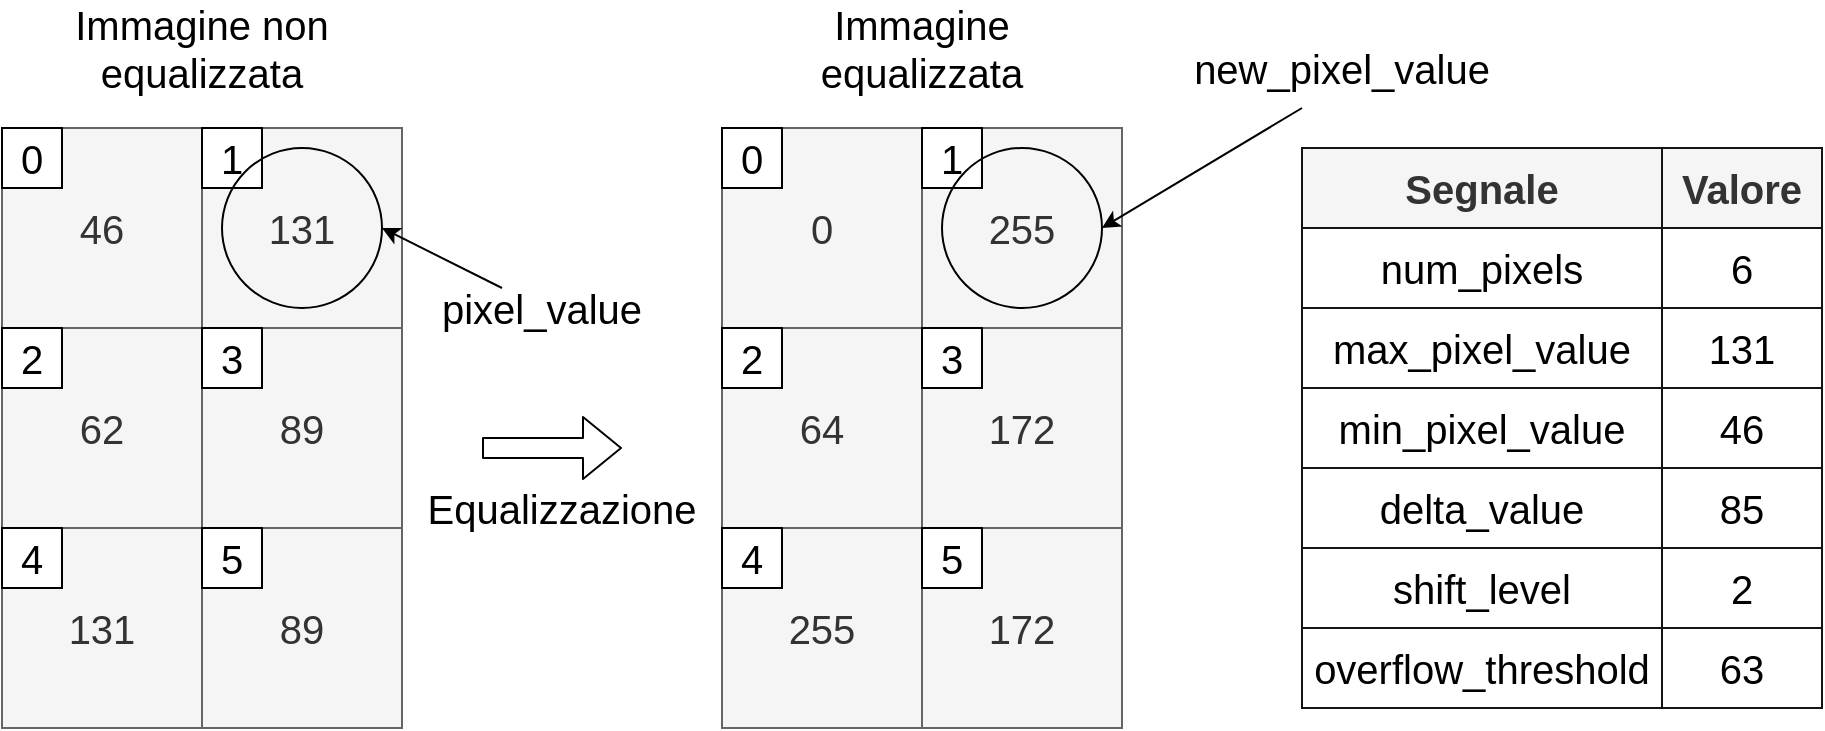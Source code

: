 <mxfile version="14.5.3" type="device"><diagram id="kPuWxXzhpdvzrCQeDsWS" name="Page-1"><mxGraphModel dx="569" dy="340" grid="1" gridSize="10" guides="1" tooltips="1" connect="1" arrows="1" fold="1" page="1" pageScale="1" pageWidth="850" pageHeight="1100" math="0" shadow="0"><root><mxCell id="0"/><mxCell id="1" parent="0"/><mxCell id="TaV8AruOkl_lmWWr_c5P-1" value="46" style="rounded=0;whiteSpace=wrap;html=1;fillColor=#f5f5f5;strokeColor=#666666;fontSize=20;fontColor=#333333;" parent="1" vertex="1"><mxGeometry x="30" y="70" width="100" height="100" as="geometry"/></mxCell><mxCell id="TaV8AruOkl_lmWWr_c5P-2" value="131" style="rounded=0;whiteSpace=wrap;html=1;fillColor=#f5f5f5;strokeColor=#666666;fontSize=20;fontColor=#333333;" parent="1" vertex="1"><mxGeometry x="130" y="70" width="100" height="100" as="geometry"/></mxCell><mxCell id="TaV8AruOkl_lmWWr_c5P-3" value="62" style="rounded=0;whiteSpace=wrap;html=1;fillColor=#f5f5f5;strokeColor=#666666;fontSize=20;fontColor=#333333;" parent="1" vertex="1"><mxGeometry x="30" y="170" width="100" height="100" as="geometry"/></mxCell><mxCell id="TaV8AruOkl_lmWWr_c5P-4" value="89" style="rounded=0;whiteSpace=wrap;html=1;fillColor=#f5f5f5;strokeColor=#666666;fontSize=20;fontColor=#333333;" parent="1" vertex="1"><mxGeometry x="130" y="170" width="100" height="100" as="geometry"/></mxCell><mxCell id="TaV8AruOkl_lmWWr_c5P-5" value="131" style="rounded=0;whiteSpace=wrap;html=1;fillColor=#f5f5f5;strokeColor=#666666;fontSize=20;fontColor=#333333;" parent="1" vertex="1"><mxGeometry x="30" y="270" width="100" height="100" as="geometry"/></mxCell><mxCell id="TaV8AruOkl_lmWWr_c5P-6" value="89" style="rounded=0;whiteSpace=wrap;html=1;fillColor=#f5f5f5;strokeColor=#666666;fontSize=20;fontColor=#333333;" parent="1" vertex="1"><mxGeometry x="130" y="270" width="100" height="100" as="geometry"/></mxCell><mxCell id="TaV8AruOkl_lmWWr_c5P-7" value="0" style="rounded=0;whiteSpace=wrap;html=1;fillColor=#f5f5f5;strokeColor=#666666;fontSize=20;fontColor=#333333;" parent="1" vertex="1"><mxGeometry x="390" y="70" width="100" height="100" as="geometry"/></mxCell><mxCell id="TaV8AruOkl_lmWWr_c5P-8" value="255" style="rounded=0;whiteSpace=wrap;html=1;fillColor=#f5f5f5;strokeColor=#666666;fontSize=20;fontColor=#333333;" parent="1" vertex="1"><mxGeometry x="490" y="70" width="100" height="100" as="geometry"/></mxCell><mxCell id="TaV8AruOkl_lmWWr_c5P-9" value="64" style="rounded=0;whiteSpace=wrap;html=1;fillColor=#f5f5f5;strokeColor=#666666;fontSize=20;fontColor=#333333;" parent="1" vertex="1"><mxGeometry x="390" y="170" width="100" height="100" as="geometry"/></mxCell><mxCell id="TaV8AruOkl_lmWWr_c5P-10" value="172" style="rounded=0;whiteSpace=wrap;html=1;fillColor=#f5f5f5;strokeColor=#666666;fontSize=20;fontColor=#333333;" parent="1" vertex="1"><mxGeometry x="490" y="170" width="100" height="100" as="geometry"/></mxCell><mxCell id="TaV8AruOkl_lmWWr_c5P-11" value="255" style="rounded=0;whiteSpace=wrap;html=1;fillColor=#f5f5f5;strokeColor=#666666;fontSize=20;fontColor=#333333;" parent="1" vertex="1"><mxGeometry x="390" y="270" width="100" height="100" as="geometry"/></mxCell><mxCell id="TaV8AruOkl_lmWWr_c5P-12" value="172" style="rounded=0;whiteSpace=wrap;html=1;fillColor=#f5f5f5;strokeColor=#666666;fontSize=20;fontColor=#333333;" parent="1" vertex="1"><mxGeometry x="490" y="270" width="100" height="100" as="geometry"/></mxCell><mxCell id="TaV8AruOkl_lmWWr_c5P-14" value="" style="shape=flexArrow;endArrow=classic;html=1;fontSize=20;" parent="1" edge="1"><mxGeometry width="50" height="50" relative="1" as="geometry"><mxPoint x="270" y="230" as="sourcePoint"/><mxPoint x="340" y="230" as="targetPoint"/></mxGeometry></mxCell><mxCell id="TaV8AruOkl_lmWWr_c5P-15" value="Equalizzazione" style="text;html=1;strokeColor=none;fillColor=none;align=center;verticalAlign=middle;whiteSpace=wrap;rounded=0;fontSize=20;" parent="1" vertex="1"><mxGeometry x="290" y="250" width="40" height="20" as="geometry"/></mxCell><mxCell id="TaV8AruOkl_lmWWr_c5P-18" value="max_pixel_value" style="rounded=0;whiteSpace=wrap;html=1;fontSize=20;strokeColor=#141414;" parent="1" vertex="1"><mxGeometry x="680" y="160" width="180" height="40" as="geometry"/></mxCell><mxCell id="TaV8AruOkl_lmWWr_c5P-19" value="min_pixel_value" style="rounded=0;whiteSpace=wrap;html=1;fontSize=20;strokeColor=#141414;" parent="1" vertex="1"><mxGeometry x="680" y="200" width="180" height="40" as="geometry"/></mxCell><mxCell id="TaV8AruOkl_lmWWr_c5P-20" value="delta_value" style="rounded=0;whiteSpace=wrap;html=1;fontSize=20;strokeColor=#141414;" parent="1" vertex="1"><mxGeometry x="680" y="240" width="180" height="40" as="geometry"/></mxCell><mxCell id="TaV8AruOkl_lmWWr_c5P-22" value="shift_level" style="rounded=0;whiteSpace=wrap;html=1;fontSize=20;strokeColor=#141414;" parent="1" vertex="1"><mxGeometry x="680" y="280" width="180" height="40" as="geometry"/></mxCell><mxCell id="TaV8AruOkl_lmWWr_c5P-24" value="overflow_threshold" style="rounded=0;whiteSpace=wrap;html=1;fontSize=20;strokeColor=#141414;" parent="1" vertex="1"><mxGeometry x="680" y="320" width="180" height="40" as="geometry"/></mxCell><mxCell id="TaV8AruOkl_lmWWr_c5P-25" value="Valore" style="rounded=0;whiteSpace=wrap;html=1;fontSize=20;fontStyle=1;fillColor=#f5f5f5;fontColor=#333333;strokeColor=#141414;" parent="1" vertex="1"><mxGeometry x="860" y="80" width="80" height="40" as="geometry"/></mxCell><mxCell id="TaV8AruOkl_lmWWr_c5P-26" value="85" style="rounded=0;whiteSpace=wrap;html=1;fontSize=20;strokeColor=#141414;" parent="1" vertex="1"><mxGeometry x="860" y="240" width="80" height="40" as="geometry"/></mxCell><mxCell id="TaV8AruOkl_lmWWr_c5P-27" value="46" style="rounded=0;whiteSpace=wrap;html=1;fontSize=20;strokeColor=#141414;" parent="1" vertex="1"><mxGeometry x="860" y="200" width="80" height="40" as="geometry"/></mxCell><mxCell id="TaV8AruOkl_lmWWr_c5P-28" value="2" style="rounded=0;whiteSpace=wrap;html=1;fontSize=20;strokeColor=#141414;" parent="1" vertex="1"><mxGeometry x="860" y="280" width="80" height="40" as="geometry"/></mxCell><mxCell id="TaV8AruOkl_lmWWr_c5P-29" value="63" style="rounded=0;whiteSpace=wrap;html=1;fontSize=20;strokeColor=#141414;" parent="1" vertex="1"><mxGeometry x="860" y="320" width="80" height="40" as="geometry"/></mxCell><mxCell id="TaV8AruOkl_lmWWr_c5P-31" value="Segnale" style="rounded=0;whiteSpace=wrap;html=1;fontSize=20;fontStyle=1;fillColor=#f5f5f5;fontColor=#333333;strokeColor=#141414;" parent="1" vertex="1"><mxGeometry x="680" y="80" width="180" height="40" as="geometry"/></mxCell><mxCell id="TaV8AruOkl_lmWWr_c5P-33" value="131" style="rounded=0;whiteSpace=wrap;html=1;fontSize=20;strokeColor=#141414;" parent="1" vertex="1"><mxGeometry x="860" y="160" width="80" height="40" as="geometry"/></mxCell><mxCell id="TaV8AruOkl_lmWWr_c5P-34" value="Immagine non equalizzata" style="text;html=1;strokeColor=none;fillColor=none;align=center;verticalAlign=middle;whiteSpace=wrap;rounded=0;fontSize=20;" parent="1" vertex="1"><mxGeometry x="30" y="20" width="200" height="20" as="geometry"/></mxCell><mxCell id="TaV8AruOkl_lmWWr_c5P-35" value="Immagine&lt;br&gt;equalizzata" style="text;html=1;strokeColor=none;fillColor=none;align=center;verticalAlign=middle;whiteSpace=wrap;rounded=0;fontSize=20;" parent="1" vertex="1"><mxGeometry x="390" y="20" width="200" height="20" as="geometry"/></mxCell><mxCell id="TaV8AruOkl_lmWWr_c5P-36" value="" style="endArrow=classic;html=1;fontSize=20;entryX=1;entryY=0.5;entryDx=0;entryDy=0;" parent="1" target="f8W9Du-sZV_dSDU4qFlo-2" edge="1"><mxGeometry width="50" height="50" relative="1" as="geometry"><mxPoint x="280" y="150" as="sourcePoint"/><mxPoint x="580" y="140" as="targetPoint"/></mxGeometry></mxCell><mxCell id="TaV8AruOkl_lmWWr_c5P-37" value="pixel_value" style="text;html=1;strokeColor=none;fillColor=none;align=center;verticalAlign=middle;whiteSpace=wrap;rounded=0;fontSize=20;" parent="1" vertex="1"><mxGeometry x="280" y="150" width="40" height="20" as="geometry"/></mxCell><mxCell id="TaV8AruOkl_lmWWr_c5P-40" value="" style="endArrow=classic;html=1;fontSize=20;entryX=1;entryY=0.5;entryDx=0;entryDy=0;" parent="1" target="f8W9Du-sZV_dSDU4qFlo-1" edge="1"><mxGeometry width="50" height="50" relative="1" as="geometry"><mxPoint x="680" y="60" as="sourcePoint"/><mxPoint x="630" y="160" as="targetPoint"/></mxGeometry></mxCell><mxCell id="TaV8AruOkl_lmWWr_c5P-43" value="new_pixel_value" style="text;html=1;strokeColor=none;fillColor=none;align=center;verticalAlign=middle;whiteSpace=wrap;rounded=0;fontSize=20;" parent="1" vertex="1"><mxGeometry x="680" y="30" width="40" height="20" as="geometry"/></mxCell><mxCell id="TaV8AruOkl_lmWWr_c5P-47" value="num_pixels" style="rounded=0;whiteSpace=wrap;html=1;fontSize=20;strokeColor=#141414;" parent="1" vertex="1"><mxGeometry x="680" y="120" width="180" height="40" as="geometry"/></mxCell><mxCell id="TaV8AruOkl_lmWWr_c5P-48" value="6" style="rounded=0;whiteSpace=wrap;html=1;fontSize=20;strokeColor=#141414;" parent="1" vertex="1"><mxGeometry x="860" y="120" width="80" height="40" as="geometry"/></mxCell><mxCell id="TaV8AruOkl_lmWWr_c5P-49" value="0" style="rounded=0;whiteSpace=wrap;html=1;fontSize=20;" parent="1" vertex="1"><mxGeometry x="30" y="70" width="30" height="30" as="geometry"/></mxCell><mxCell id="TaV8AruOkl_lmWWr_c5P-50" value="2" style="rounded=0;whiteSpace=wrap;html=1;fontSize=20;" parent="1" vertex="1"><mxGeometry x="30" y="170" width="30" height="30" as="geometry"/></mxCell><mxCell id="TaV8AruOkl_lmWWr_c5P-51" value="4" style="rounded=0;whiteSpace=wrap;html=1;fontSize=20;" parent="1" vertex="1"><mxGeometry x="30" y="270" width="30" height="30" as="geometry"/></mxCell><mxCell id="TaV8AruOkl_lmWWr_c5P-52" value="3" style="rounded=0;whiteSpace=wrap;html=1;fontSize=20;" parent="1" vertex="1"><mxGeometry x="130" y="170" width="30" height="30" as="geometry"/></mxCell><mxCell id="TaV8AruOkl_lmWWr_c5P-53" value="5" style="rounded=0;whiteSpace=wrap;html=1;fontSize=20;" parent="1" vertex="1"><mxGeometry x="130" y="270" width="30" height="30" as="geometry"/></mxCell><mxCell id="TaV8AruOkl_lmWWr_c5P-55" value="1" style="rounded=0;whiteSpace=wrap;html=1;fontSize=20;" parent="1" vertex="1"><mxGeometry x="130" y="70" width="30" height="30" as="geometry"/></mxCell><mxCell id="TaV8AruOkl_lmWWr_c5P-56" value="0" style="rounded=0;whiteSpace=wrap;html=1;fontSize=20;" parent="1" vertex="1"><mxGeometry x="390" y="70" width="30" height="30" as="geometry"/></mxCell><mxCell id="TaV8AruOkl_lmWWr_c5P-57" value="2" style="rounded=0;whiteSpace=wrap;html=1;fontSize=20;" parent="1" vertex="1"><mxGeometry x="390" y="170" width="30" height="30" as="geometry"/></mxCell><mxCell id="TaV8AruOkl_lmWWr_c5P-58" value="4" style="rounded=0;whiteSpace=wrap;html=1;fontSize=20;" parent="1" vertex="1"><mxGeometry x="390" y="270" width="30" height="30" as="geometry"/></mxCell><mxCell id="TaV8AruOkl_lmWWr_c5P-59" value="3" style="rounded=0;whiteSpace=wrap;html=1;fontSize=20;" parent="1" vertex="1"><mxGeometry x="490" y="170" width="30" height="30" as="geometry"/></mxCell><mxCell id="TaV8AruOkl_lmWWr_c5P-60" value="5" style="rounded=0;whiteSpace=wrap;html=1;fontSize=20;" parent="1" vertex="1"><mxGeometry x="490" y="270" width="30" height="30" as="geometry"/></mxCell><mxCell id="TaV8AruOkl_lmWWr_c5P-61" value="1" style="rounded=0;whiteSpace=wrap;html=1;fontSize=20;" parent="1" vertex="1"><mxGeometry x="490" y="70" width="30" height="30" as="geometry"/></mxCell><mxCell id="f8W9Du-sZV_dSDU4qFlo-1" value="" style="ellipse;whiteSpace=wrap;html=1;aspect=fixed;fillColor=none;" vertex="1" parent="1"><mxGeometry x="500" y="80" width="80" height="80" as="geometry"/></mxCell><mxCell id="f8W9Du-sZV_dSDU4qFlo-2" value="" style="ellipse;whiteSpace=wrap;html=1;aspect=fixed;fillColor=none;" vertex="1" parent="1"><mxGeometry x="140" y="80" width="80" height="80" as="geometry"/></mxCell></root></mxGraphModel></diagram></mxfile>